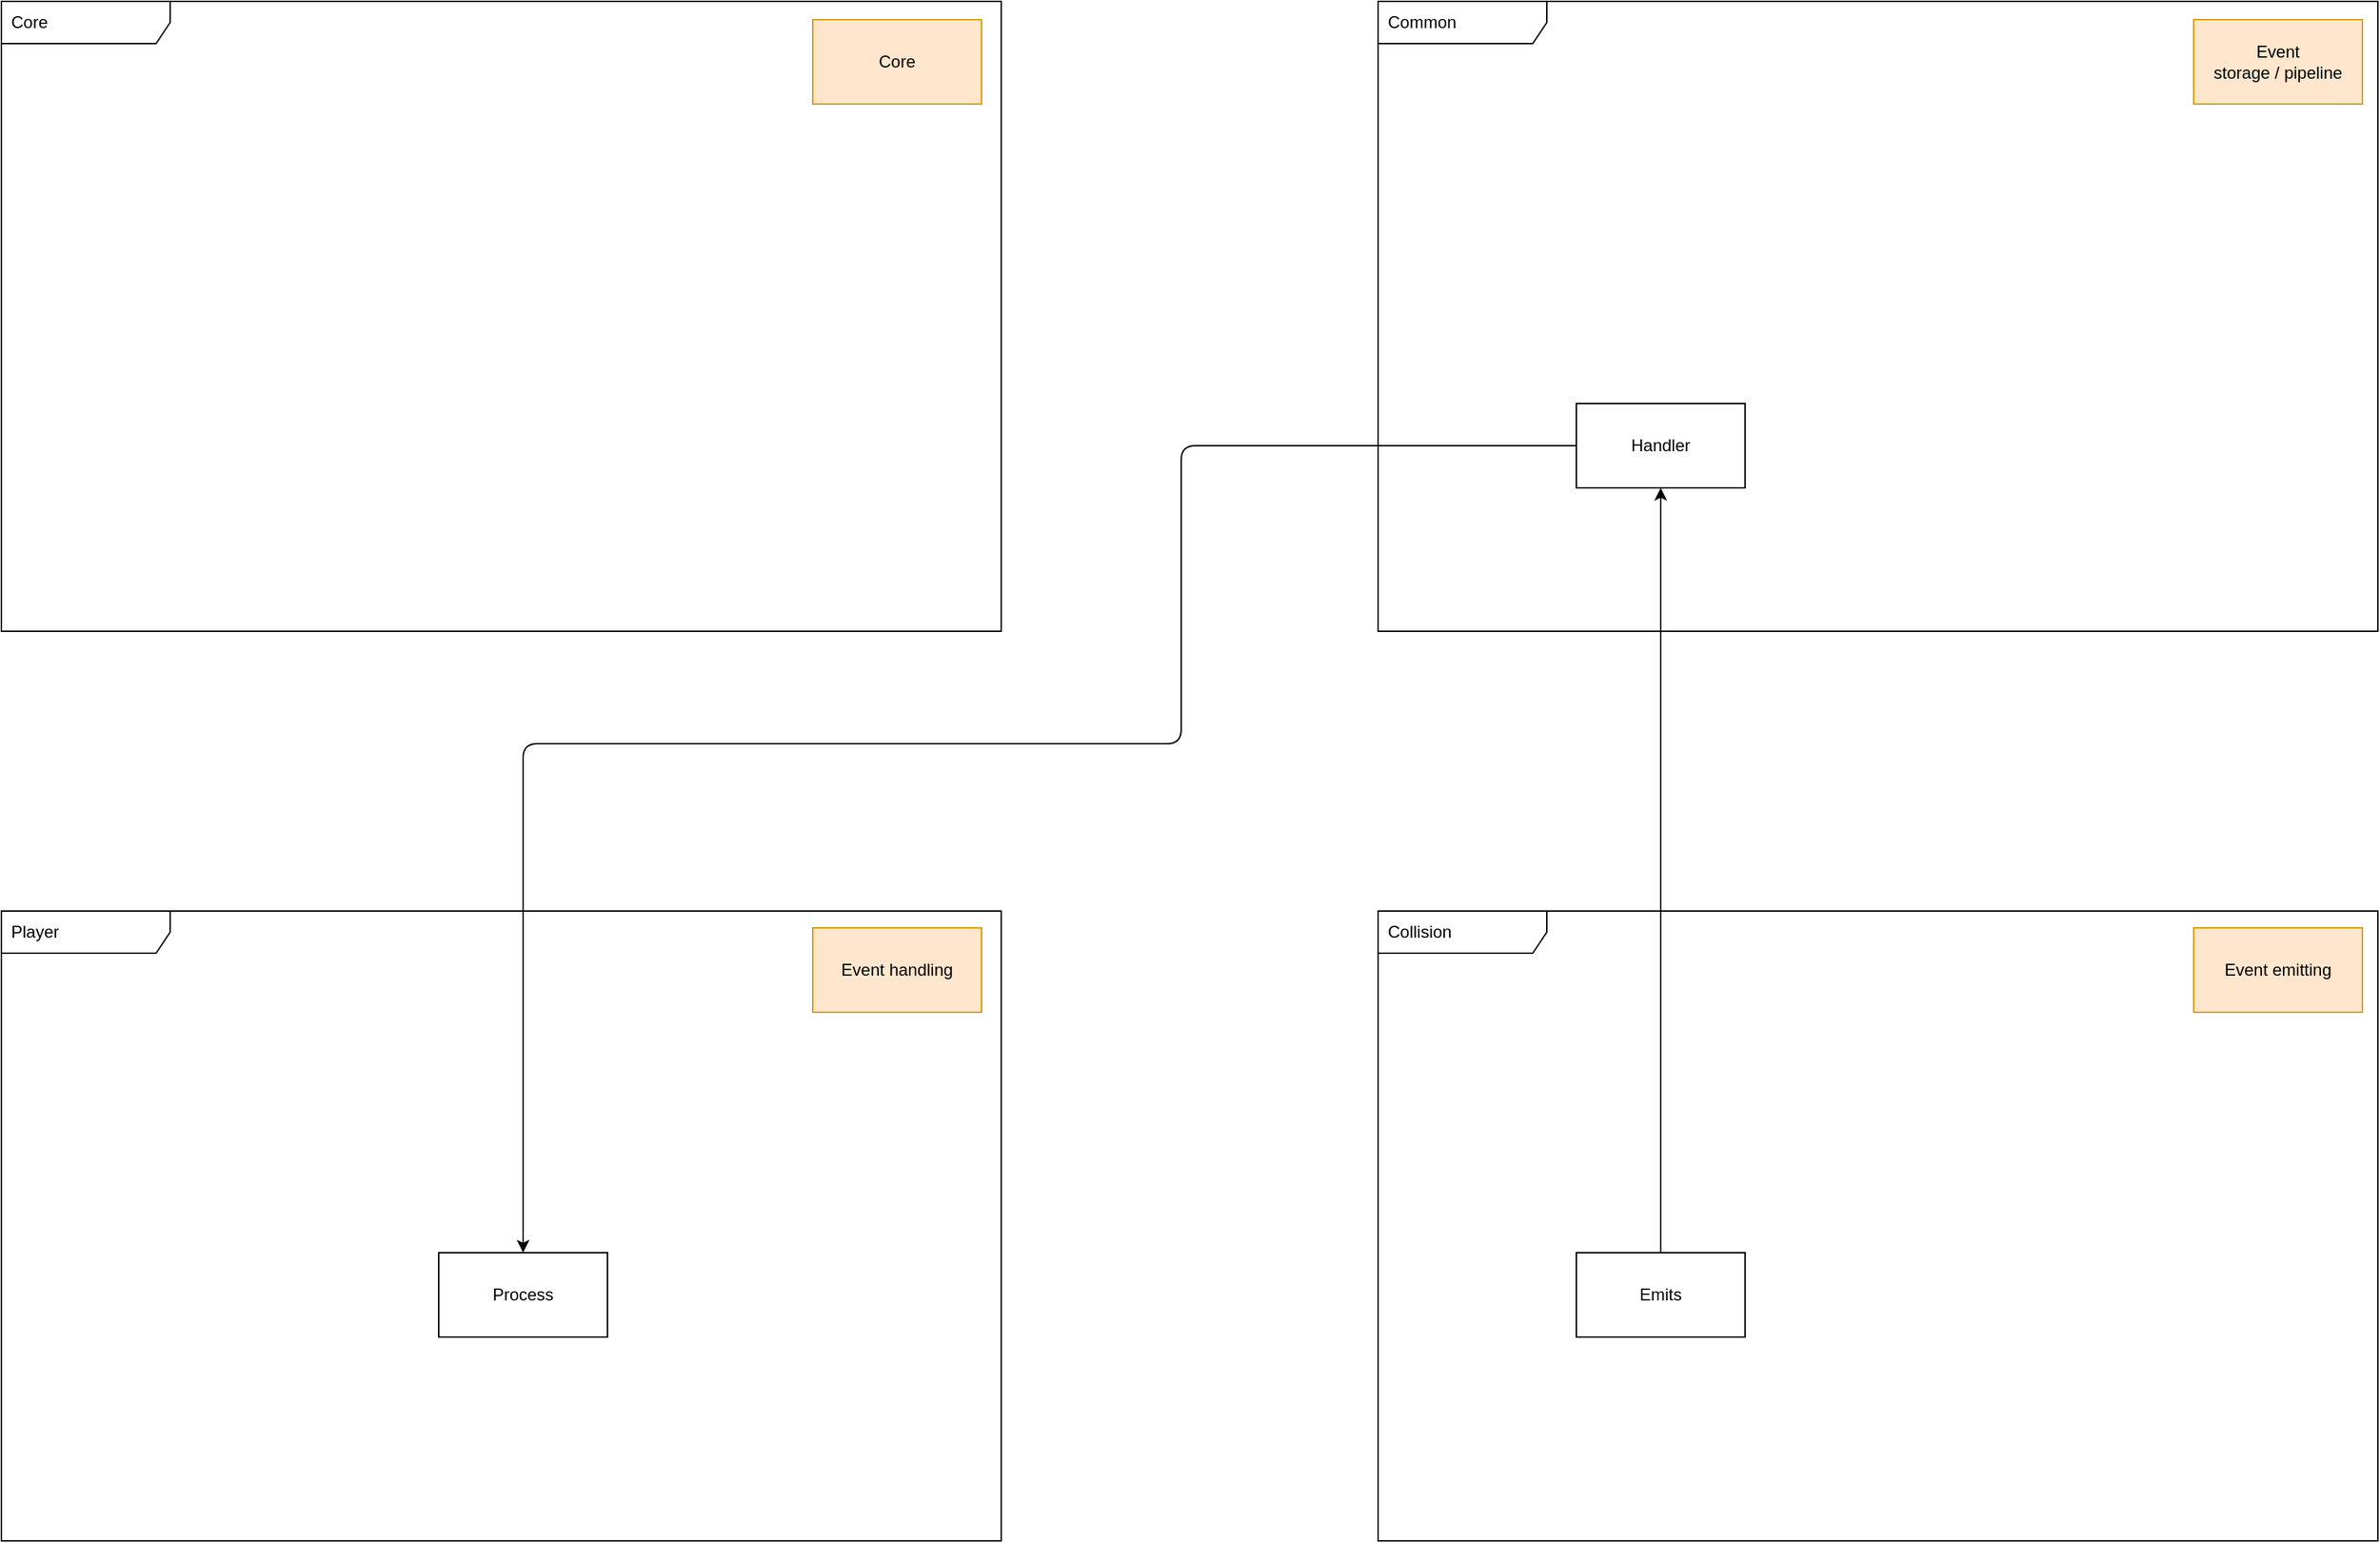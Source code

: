 <mxfile>
    <diagram id="nJU3EHAsNkplE-8uizT1" name="Page-1">
        <mxGraphModel dx="2629" dy="1174" grid="0" gridSize="10" guides="1" tooltips="1" connect="1" arrows="1" fold="1" page="0" pageScale="1" pageWidth="827" pageHeight="1169" math="0" shadow="0">
            <root>
                <mxCell id="0"/>
                <mxCell id="1" parent="0"/>
                <mxCell id="6" value="Core" style="shape=umlFrame;whiteSpace=wrap;html=1;width=120;height=30;boundedLbl=1;verticalAlign=middle;align=left;spacingLeft=5;" parent="1" vertex="1">
                    <mxGeometry x="-351" y="38" width="711" height="448" as="geometry"/>
                </mxCell>
                <mxCell id="7" value="Player" style="shape=umlFrame;whiteSpace=wrap;html=1;width=120;height=30;boundedLbl=1;verticalAlign=middle;align=left;spacingLeft=5;" parent="1" vertex="1">
                    <mxGeometry x="-351" y="685" width="711" height="448" as="geometry"/>
                </mxCell>
                <mxCell id="8" value="Collision" style="shape=umlFrame;whiteSpace=wrap;html=1;width=120;height=30;boundedLbl=1;verticalAlign=middle;align=left;spacingLeft=5;" parent="1" vertex="1">
                    <mxGeometry x="628" y="685" width="711" height="448" as="geometry"/>
                </mxCell>
                <mxCell id="9" value="Common" style="shape=umlFrame;whiteSpace=wrap;html=1;width=120;height=30;boundedLbl=1;verticalAlign=middle;align=left;spacingLeft=5;" parent="1" vertex="1">
                    <mxGeometry x="628" y="38" width="711" height="448" as="geometry"/>
                </mxCell>
                <mxCell id="11" value="Event handling" style="rounded=0;whiteSpace=wrap;html=1;fillColor=#ffe6cc;strokeColor=#d79b00;" parent="1" vertex="1">
                    <mxGeometry x="226" y="697" width="120" height="60" as="geometry"/>
                </mxCell>
                <mxCell id="12" value="Event emitting" style="rounded=0;whiteSpace=wrap;html=1;fillColor=#ffe6cc;strokeColor=#d79b00;" parent="1" vertex="1">
                    <mxGeometry x="1208" y="697" width="120" height="60" as="geometry"/>
                </mxCell>
                <mxCell id="13" value="Event &lt;br&gt;storage / pipeline" style="rounded=0;whiteSpace=wrap;html=1;fillColor=#ffe6cc;strokeColor=#d79b00;" parent="1" vertex="1">
                    <mxGeometry x="1208" y="51" width="120" height="60" as="geometry"/>
                </mxCell>
                <mxCell id="14" value="Core" style="rounded=0;whiteSpace=wrap;html=1;fillColor=#ffe6cc;strokeColor=#d79b00;" parent="1" vertex="1">
                    <mxGeometry x="226" y="51" width="120" height="60" as="geometry"/>
                </mxCell>
                <mxCell id="20" style="edgeStyle=orthogonalEdgeStyle;html=1;exitX=0;exitY=0.5;exitDx=0;exitDy=0;entryX=0.5;entryY=0;entryDx=0;entryDy=0;" parent="1" source="16" target="18" edge="1">
                    <mxGeometry relative="1" as="geometry">
                        <Array as="points">
                            <mxPoint x="488" y="354"/>
                            <mxPoint x="488" y="566"/>
                            <mxPoint x="20" y="566"/>
                        </Array>
                    </mxGeometry>
                </mxCell>
                <mxCell id="16" value="Handler" style="rounded=0;whiteSpace=wrap;html=1;" parent="1" vertex="1">
                    <mxGeometry x="769" y="324" width="120" height="60" as="geometry"/>
                </mxCell>
                <mxCell id="19" style="edgeStyle=none;html=1;exitX=0.5;exitY=0;exitDx=0;exitDy=0;" parent="1" source="17" target="16" edge="1">
                    <mxGeometry relative="1" as="geometry"/>
                </mxCell>
                <mxCell id="17" value="Emits" style="rounded=0;whiteSpace=wrap;html=1;" parent="1" vertex="1">
                    <mxGeometry x="769" y="928" width="120" height="60" as="geometry"/>
                </mxCell>
                <mxCell id="18" value="Process" style="rounded=0;whiteSpace=wrap;html=1;" parent="1" vertex="1">
                    <mxGeometry x="-40" y="928" width="120" height="60" as="geometry"/>
                </mxCell>
            </root>
        </mxGraphModel>
    </diagram>
</mxfile>